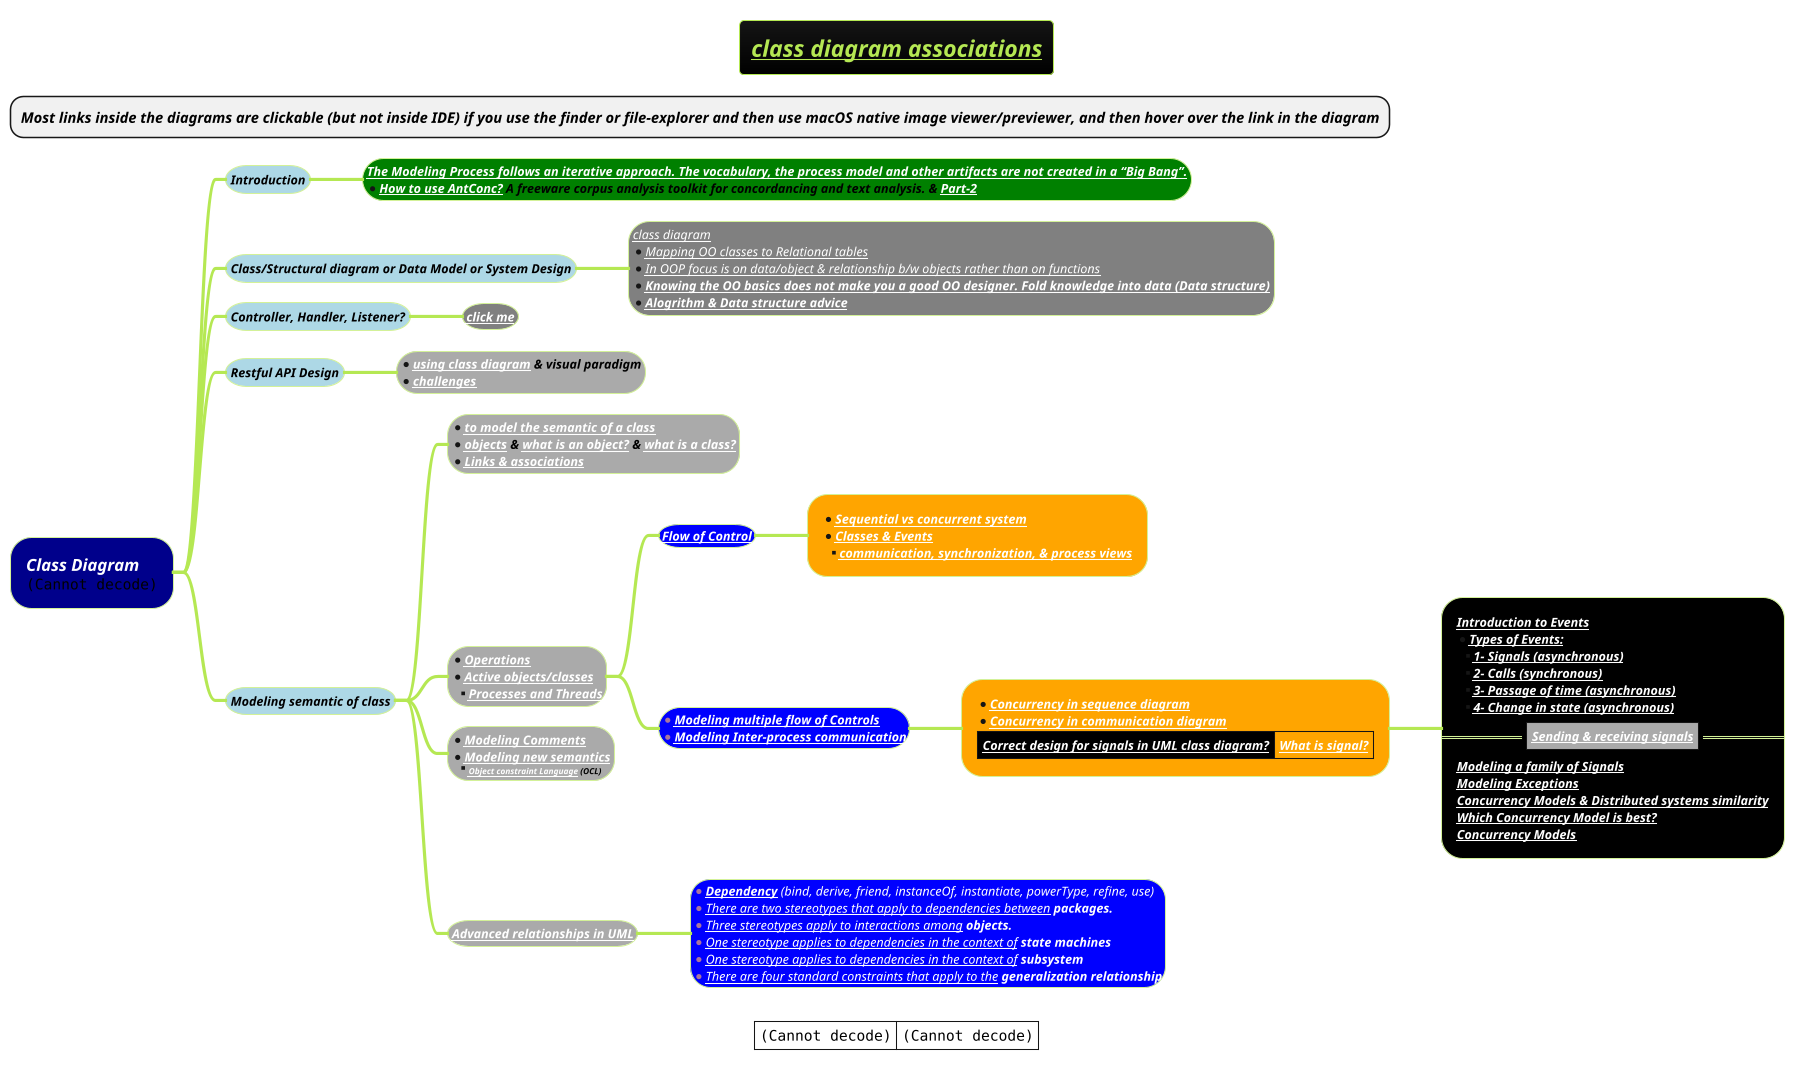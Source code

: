 @startmindmap
title =<i><b><u><size:18>class diagram associations

* <i><b>Most links inside the diagrams are clickable (but not inside IDE) if you use the finder or file-explorer and then use macOS native image viewer/previewer, and then hover over the link in the diagram

!theme hacker
caption |<img:images/img_433.png>|<img:images/img_174.png{scale=.85}>|
skinparam hyperlinkColor white

*[#darkblue] <color #white><i>Class Diagram\n<img:images/img_33.png>
**[#lightblue] <i><color #black><size:12>Introduction
***[#green]:<i><color #white><size:12><b>[[docs/3-programming-languages/Venkat-Subramaniam/images/img_905.jpg The Modeling Process follows an iterative approach. The vocabulary, the process model and other artifacts are not created in a “Big Bang”.]]
*<i><color #black><size:12><b>[[https://www.laurenceanthony.net/software/antconc/ How to use AntConc?]] A freeware corpus analysis toolkit for concordancing and text analysis. & [[docs/3-programming-languages/Venkat-Subramaniam/images/img_906.jpg Part-2]];

**[#lightblue] <i><color #black><size:12>Class/Structural diagram or Data Model or System Design
***[#grey]:<i><color #black><size:12>[[docs/3-programming-languages/Venkat-Subramaniam/images/img_907.jpg class diagram]]
*<i><color #black><size:12>[[docs/3-programming-languages/Venkat-Subramaniam/images/img_907.jpg Mapping OO classes to Relational tables]]
*<i><color #black><size:12>[[docs/3-programming-languages/Venkat-Subramaniam/images/img_907.jpg In OOP focus is on data/object & relationship b/w objects rather than on functions]]
*<i><b><color #black><size:12>[[docs/3-programming-languages/Venkat-Subramaniam/images/img_907.jpg Knowing the OO basics does not make you a good OO designer. Fold knowledge into data (Data structure)]]
*<i><b><color #black><size:12>[[docs/3-programming-languages/Venkat-Subramaniam/images/img_908.jpg Alogrithm & Data structure advice]];

**[#lightblue] <i><color #black><size:12>Controller, Handler, Listener?
***[#grey] <b><i><color #black><size:12>[[docs/3-programming-languages/Venkat-Subramaniam/images/img_909.png click me]]
**[#lightblue] <i><color #black><size:12>Restful API Design
***[#a] *<b><i><color #black><size:12>[[docs/3-programming-languages/Venkat-Subramaniam/images/img_910.jpg using class diagram]] & visual paradigm \n*<b><i><color #black><size:12>[[docs/3-programming-languages/Venkat-Subramaniam/images/img_910.jpg challenges]]


**[#lightblue] <i><color #black><size:12>Modeling semantic of class
***[#a]:*<b><i><color #black><size:12>[[docs/3-programming-languages/Venkat-Subramaniam/images/img_911.jpg to model the semantic of a class]]
*<b><i><color #black><size:12>[[docs/3-programming-languages/Venkat-Subramaniam/images/img_911.jpg objects]] & [[docs/3-programming-languages/Venkat-Subramaniam/images/img_911.jpg what is an object?]] & [[docs/3-programming-languages/Venkat-Subramaniam/images/img_911.jpg what is a class?]]
*<b><i><color #black><size:12>[[docs/3-programming-languages/Venkat-Subramaniam/images/img_911.jpg Links & associations]];

***[#a]:*<b><i><color #black><size:12>[[docs/3-programming-languages/Venkat-Subramaniam/images/img_912.jpg Operations]]
*<b><i><color #black><size:12>[[docs/3-programming-languages/Venkat-Subramaniam/images/img_913.jpg Active objects/classes]]
**<b><i><color #black><size:12>[[docs/3-programming-languages/Venkat-Subramaniam/images/img_913.jpg Processes and Threads]];

****[#blue] <b><i><color #black><size:12>[[docs/3-programming-languages/Venkat-Subramaniam/images/img_914.jpg Flow of Control]]
*****[#orange]:*<b><i><color #black><size:12>[[docs/3-programming-languages/Venkat-Subramaniam/images/img_914.jpg Sequential vs concurrent system]]
*<b><i><color #black><size:12>[[docs/3-programming-languages/Venkat-Subramaniam/images/img_914.jpg Classes & Events]]
**<b><i><color #black><size:12>[[docs/3-programming-languages/Venkat-Subramaniam/images/img_914.jpg communication, synchronization, & process views]];

****[#blue] *<b><i><color #black><size:12>[[docs/3-programming-languages/Venkat-Subramaniam/images/img_915.jpg Modeling multiple flow of Controls]] \n*<b><i><color #black><size:12>[[docs/3-programming-languages/Venkat-Subramaniam/images/img_915.jpg Modeling Inter-process communication]]
*****[#orange]:*<b><i><color #black><size:12>[[docs/3-programming-languages/Venkat-Subramaniam/images/img_916.jpg Concurrency in sequence diagram]]
*<b><i><color #black><size:12>[[docs/3-programming-languages/Venkat-Subramaniam/images/img_916.jpg Concurrency in communication diagram]]
|<#black><b><i><color #black><size:12>[[docs/3-programming-languages/Venkat-Subramaniam/images/img_916.jpg Correct design for signals in UML class diagram?]]|<b><i><color #black><size:12>[[docs/3-programming-languages/Venkat-Subramaniam/images/img_917.jpg What is signal?]]|;
******[#black]:<b><i><color #black><size:12>[[docs/3-programming-languages/Venkat-Subramaniam/images/img_918.jpg Introduction to Events]]
*<b><i><color #black><size:12>[[docs/3-programming-languages/Venkat-Subramaniam/images/img_918.jpg Types of Events:]]
**<b><i><color #black><size:12>[[docs/3-programming-languages/Venkat-Subramaniam/images/img_918.jpg 1- Signals (asynchronous)]]
**<b><i><color #black><size:12>[[docs/3-programming-languages/Venkat-Subramaniam/images/img_918.jpg 2- Calls (synchronous)]]
**<b><i><color #black><size:12>[[docs/3-programming-languages/Venkat-Subramaniam/images/img_918.jpg 3- Passage of time (asynchronous)]]
**<b><i><color #black><size:12>[[docs/3-programming-languages/Venkat-Subramaniam/images/img_918.jpg 4- Change in state (asynchronous)]]
==|<#a><b><i><color #black><size:12>[[docs/3-programming-languages/Venkat-Subramaniam/images/img_919.jpg Sending & receiving signals]]|==
<b><i><color #black><size:12>[[docs/3-programming-languages/Venkat-Subramaniam/images/img_919.jpg Modeling a family of Signals]]
<b><i><color #black><size:12>[[docs/3-programming-languages/Venkat-Subramaniam/images/img_919.jpg Modeling Exceptions]]
<b><i><color #black><size:12>[[docs/3-programming-languages/Venkat-Subramaniam/images/img_919.jpg Concurrency Models & Distributed systems similarity]]
<b><i><color #black><size:12>[[docs/3-programming-languages/Venkat-Subramaniam/images/img_919.jpg Which Concurrency Model is best?]]
<b><i><color #black><size:12>[[docs/3-programming-languages/Venkat-Subramaniam/images/img_919.jpg Concurrency Models]];

***[#a]:*<b><i><color #black><size:12>[[docs/3-programming-languages/Venkat-Subramaniam/images/img_921.jpg Modeling Comments]]
*<b><i><color #black><size:12>[[docs/3-programming-languages/Venkat-Subramaniam/images/img_921.jpg Modeling new semantics]]
**<b><i><color #black><size:8>[[docs/3-programming-languages/Venkat-Subramaniam/images/img_921.jpg Object constraint Language]] (OCL)  ;

***[#a] <b><i><color #black><size:12>[[docs/3-programming-languages/Venkat-Subramaniam/images/img_920.jpg Advanced relationships in UML]]
****[#blue]:*<i><color #white><size:12>**[[docs/3-programming-languages/Venkat-Subramaniam/images/img_920.jpg Dependency]]** (bind, derive, friend, instanceOf, instantiate, powerType, refine, use)
*<i><color #white><size:12>[[docs/3-programming-languages/Venkat-Subramaniam/images/img_920.jpg There are two stereotypes that apply to dependencies between]] <b>packages.
*<i><color #white><size:12>[[docs/3-programming-languages/Venkat-Subramaniam/images/img_920.jpg Three stereotypes apply to interactions among]] <b>objects.
*<i><color #white><size:12>[[docs/3-programming-languages/Venkat-Subramaniam/images/img_920.jpg One stereotype applies to dependencies in the context of]]<b> state machines
*<i><color #white><size:12>[[docs/3-programming-languages/Venkat-Subramaniam/images/img_920.jpg One stereotype applies to dependencies in the context of]]<b> subsystem
*<i><color #white><size:12>[[docs/3-programming-languages/Venkat-Subramaniam/images/img_920.jpg There are four standard constraints that apply to the]]<b> generalization relationship;
'TODO have to complete this mindmap

@endmindmap
